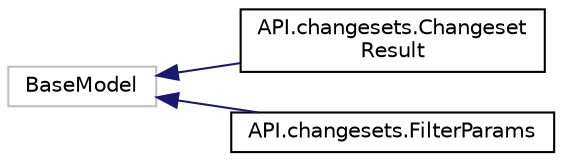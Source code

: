 digraph "Graphical Class Hierarchy"
{
 // LATEX_PDF_SIZE
  edge [fontname="Helvetica",fontsize="10",labelfontname="Helvetica",labelfontsize="10"];
  node [fontname="Helvetica",fontsize="10",shape=record];
  rankdir="LR";
  Node29 [label="BaseModel",height=0.2,width=0.4,color="grey75", fillcolor="white", style="filled",tooltip=" "];
  Node29 -> Node0 [dir="back",color="midnightblue",fontsize="10",style="solid",fontname="Helvetica"];
  Node0 [label="API.changesets.Changeset\lResult",height=0.2,width=0.4,color="black", fillcolor="white", style="filled",URL="$classAPI_1_1changesets_1_1ChangesetResult.html",tooltip=" "];
  Node29 -> Node31 [dir="back",color="midnightblue",fontsize="10",style="solid",fontname="Helvetica"];
  Node31 [label="API.changesets.FilterParams",height=0.2,width=0.4,color="black", fillcolor="white", style="filled",URL="$classAPI_1_1changesets_1_1FilterParams.html",tooltip=" "];
}
